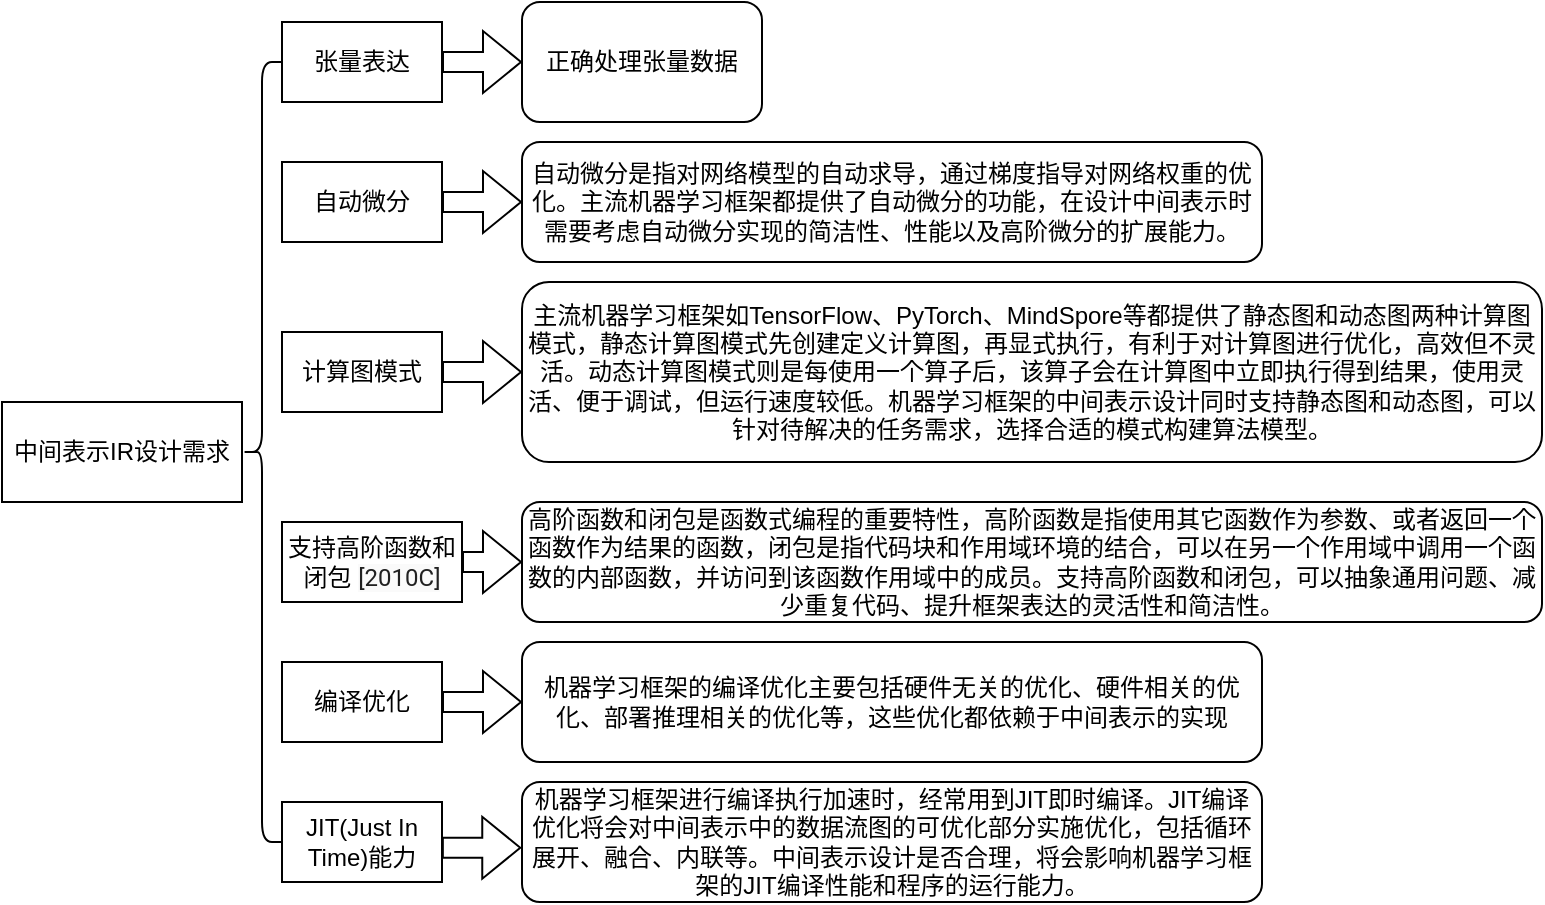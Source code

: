 <mxfile version="24.7.5">
  <diagram name="第 1 页" id="J9T8GNUwxKqM79LirnFY">
    <mxGraphModel dx="2046" dy="1882" grid="1" gridSize="10" guides="1" tooltips="1" connect="0" arrows="0" fold="1" page="1" pageScale="1" pageWidth="827" pageHeight="1169" math="0" shadow="0">
      <root>
        <mxCell id="0" />
        <mxCell id="1" parent="0" />
        <mxCell id="E4cTezsCCMQEkpvD_ubh-16" value="" style="shape=curlyBracket;whiteSpace=wrap;html=1;rounded=1;labelPosition=left;verticalLabelPosition=middle;align=right;verticalAlign=middle;" parent="1" vertex="1">
          <mxGeometry x="90" y="-80" width="20" height="390" as="geometry" />
        </mxCell>
        <mxCell id="E4cTezsCCMQEkpvD_ubh-32" value="中间表示IR设计需求" style="rounded=0;whiteSpace=wrap;html=1;" parent="1" vertex="1">
          <mxGeometry x="-30" y="90" width="120" height="50" as="geometry" />
        </mxCell>
        <mxCell id="E4cTezsCCMQEkpvD_ubh-33" value="张量表达" style="rounded=0;whiteSpace=wrap;html=1;" parent="1" vertex="1">
          <mxGeometry x="110" y="-100" width="80" height="40" as="geometry" />
        </mxCell>
        <mxCell id="E4cTezsCCMQEkpvD_ubh-34" value="" style="shape=flexArrow;endArrow=classic;html=1;rounded=0;exitX=1;exitY=0.5;exitDx=0;exitDy=0;" parent="1" source="E4cTezsCCMQEkpvD_ubh-33" edge="1">
          <mxGeometry width="50" height="50" relative="1" as="geometry">
            <mxPoint x="220" y="-60" as="sourcePoint" />
            <mxPoint x="230" y="-80" as="targetPoint" />
          </mxGeometry>
        </mxCell>
        <mxCell id="E4cTezsCCMQEkpvD_ubh-36" value="正确处理张量数据" style="rounded=1;whiteSpace=wrap;html=1;" parent="1" vertex="1">
          <mxGeometry x="230" y="-110" width="120" height="60" as="geometry" />
        </mxCell>
        <mxCell id="E4cTezsCCMQEkpvD_ubh-37" value="自动微分" style="rounded=0;whiteSpace=wrap;html=1;" parent="1" vertex="1">
          <mxGeometry x="110" y="-30" width="80" height="40" as="geometry" />
        </mxCell>
        <mxCell id="E4cTezsCCMQEkpvD_ubh-38" value="自动微分是指对网络模型的自动求导，通过梯度指导对网络权重的优化。主流机器学习框架都提供了自动微分的功能，在设计中间表示时需要考虑自动微分实现的简洁性、性能以及高阶微分的扩展能力。" style="rounded=1;whiteSpace=wrap;html=1;" parent="1" vertex="1">
          <mxGeometry x="230" y="-40" width="370" height="60" as="geometry" />
        </mxCell>
        <mxCell id="E4cTezsCCMQEkpvD_ubh-39" value="" style="shape=flexArrow;endArrow=classic;html=1;rounded=0;exitX=1;exitY=0.5;exitDx=0;exitDy=0;entryX=0;entryY=0.5;entryDx=0;entryDy=0;" parent="1" source="E4cTezsCCMQEkpvD_ubh-37" target="E4cTezsCCMQEkpvD_ubh-38" edge="1">
          <mxGeometry width="50" height="50" relative="1" as="geometry">
            <mxPoint x="200" y="-70" as="sourcePoint" />
            <mxPoint x="240" y="-70" as="targetPoint" />
          </mxGeometry>
        </mxCell>
        <mxCell id="E4cTezsCCMQEkpvD_ubh-40" value="计算图模式" style="rounded=0;whiteSpace=wrap;html=1;" parent="1" vertex="1">
          <mxGeometry x="110" y="55" width="80" height="40" as="geometry" />
        </mxCell>
        <mxCell id="E4cTezsCCMQEkpvD_ubh-41" value="主流机器学习框架如TensorFlow、PyTorch、MindSpore等都提供了静态图和动态图两种计算图模式，静态计算图模式先创建定义计算图，再显式执行，有利于对计算图进行优化，高效但不灵活。动态计算图模式则是每使用一个算子后，该算子会在计算图中立即执行得到结果，使用灵活、便于调试，但运行速度较低。机器学习框架的中间表示设计同时支持静态图和动态图，可以针对待解决的任务需求，选择合适的模式构建算法模型。" style="rounded=1;whiteSpace=wrap;html=1;" parent="1" vertex="1">
          <mxGeometry x="230" y="30" width="510" height="90" as="geometry" />
        </mxCell>
        <mxCell id="E4cTezsCCMQEkpvD_ubh-42" value="" style="shape=flexArrow;endArrow=classic;html=1;rounded=0;exitX=1;exitY=0.5;exitDx=0;exitDy=0;entryX=0;entryY=0.5;entryDx=0;entryDy=0;" parent="1" source="E4cTezsCCMQEkpvD_ubh-40" target="E4cTezsCCMQEkpvD_ubh-41" edge="1">
          <mxGeometry width="50" height="50" relative="1" as="geometry">
            <mxPoint x="200" as="sourcePoint" />
            <mxPoint x="240" as="targetPoint" />
          </mxGeometry>
        </mxCell>
        <mxCell id="E4cTezsCCMQEkpvD_ubh-43" value="支持高阶函数和闭包&lt;font style=&quot;font-size: 12px;&quot;&gt;&amp;nbsp;&lt;span style=&quot;color: rgba(0, 0, 0, 0.87); font-family: Roboto, &amp;quot;Noto Sans SC Sliced&amp;quot;, sans-serif; text-align: start; background-color: rgb(250, 250, 250);&quot; id=&quot;id9&quot; class=&quot;bibtex&quot;&gt;[2010C]&lt;/span&gt;&lt;/font&gt;" style="rounded=0;whiteSpace=wrap;html=1;" parent="1" vertex="1">
          <mxGeometry x="110" y="150" width="90" height="40" as="geometry" />
        </mxCell>
        <mxCell id="E4cTezsCCMQEkpvD_ubh-44" value="" style="shape=flexArrow;endArrow=classic;html=1;rounded=0;exitX=1;exitY=0.5;exitDx=0;exitDy=0;entryX=0;entryY=0.5;entryDx=0;entryDy=0;" parent="1" source="E4cTezsCCMQEkpvD_ubh-43" target="E4cTezsCCMQEkpvD_ubh-45" edge="1">
          <mxGeometry width="50" height="50" relative="1" as="geometry">
            <mxPoint x="200" y="110" as="sourcePoint" />
            <mxPoint x="240" y="110" as="targetPoint" />
          </mxGeometry>
        </mxCell>
        <mxCell id="E4cTezsCCMQEkpvD_ubh-45" value="高阶函数和闭包是函数式编程的重要特性，高阶函数是指使用其它函数作为参数、或者返回一个函数作为结果的函数，闭包是指代码块和作用域环境的结合，可以在另一个作用域中调用一个函数的内部函数，并访问到该函数作用域中的成员。支持高阶函数和闭包，可以抽象通用问题、减少重复代码、提升框架表达的灵活性和简洁性。" style="rounded=1;whiteSpace=wrap;html=1;" parent="1" vertex="1">
          <mxGeometry x="230" y="140" width="510" height="60" as="geometry" />
        </mxCell>
        <mxCell id="E4cTezsCCMQEkpvD_ubh-46" value="编译优化" style="rounded=0;whiteSpace=wrap;html=1;" parent="1" vertex="1">
          <mxGeometry x="110" y="220" width="80" height="40" as="geometry" />
        </mxCell>
        <mxCell id="E4cTezsCCMQEkpvD_ubh-47" value="" style="shape=flexArrow;endArrow=classic;html=1;rounded=0;exitX=1;exitY=0.5;exitDx=0;exitDy=0;entryX=0;entryY=0.5;entryDx=0;entryDy=0;" parent="1" source="E4cTezsCCMQEkpvD_ubh-46" target="E4cTezsCCMQEkpvD_ubh-48" edge="1">
          <mxGeometry width="50" height="50" relative="1" as="geometry">
            <mxPoint x="200" y="110" as="sourcePoint" />
            <mxPoint x="240" y="110" as="targetPoint" />
          </mxGeometry>
        </mxCell>
        <mxCell id="E4cTezsCCMQEkpvD_ubh-48" value="机器学习框架的编译优化主要包括硬件无关的优化、硬件相关的优化、部署推理相关的优化等，这些优化都依赖于中间表示的实现" style="rounded=1;whiteSpace=wrap;html=1;" parent="1" vertex="1">
          <mxGeometry x="230" y="210" width="370" height="60" as="geometry" />
        </mxCell>
        <mxCell id="E4cTezsCCMQEkpvD_ubh-49" value="JIT(Just In Time)能力" style="rounded=0;whiteSpace=wrap;html=1;" parent="1" vertex="1">
          <mxGeometry x="110" y="290" width="80" height="40" as="geometry" />
        </mxCell>
        <mxCell id="E4cTezsCCMQEkpvD_ubh-50" value="机器学习框架进行编译执行加速时，经常用到JIT即时编译。JIT编译优化将会对中间表示中的数据流图的可优化部分实施优化，包括循环展开、融合、内联等。中间表示设计是否合理，将会影响机器学习框架的JIT编译性能和程序的运行能力。" style="rounded=1;whiteSpace=wrap;html=1;" parent="1" vertex="1">
          <mxGeometry x="230" y="280" width="370" height="60" as="geometry" />
        </mxCell>
        <mxCell id="E4cTezsCCMQEkpvD_ubh-51" value="" style="shape=flexArrow;endArrow=classic;html=1;rounded=0;exitX=0.999;exitY=0.572;exitDx=0;exitDy=0;entryX=-0.001;entryY=0.548;entryDx=0;entryDy=0;exitPerimeter=0;entryPerimeter=0;" parent="1" source="E4cTezsCCMQEkpvD_ubh-49" target="E4cTezsCCMQEkpvD_ubh-50" edge="1">
          <mxGeometry width="50" height="50" relative="1" as="geometry">
            <mxPoint x="200" y="250" as="sourcePoint" />
            <mxPoint x="240" y="250" as="targetPoint" />
          </mxGeometry>
        </mxCell>
      </root>
    </mxGraphModel>
  </diagram>
</mxfile>
